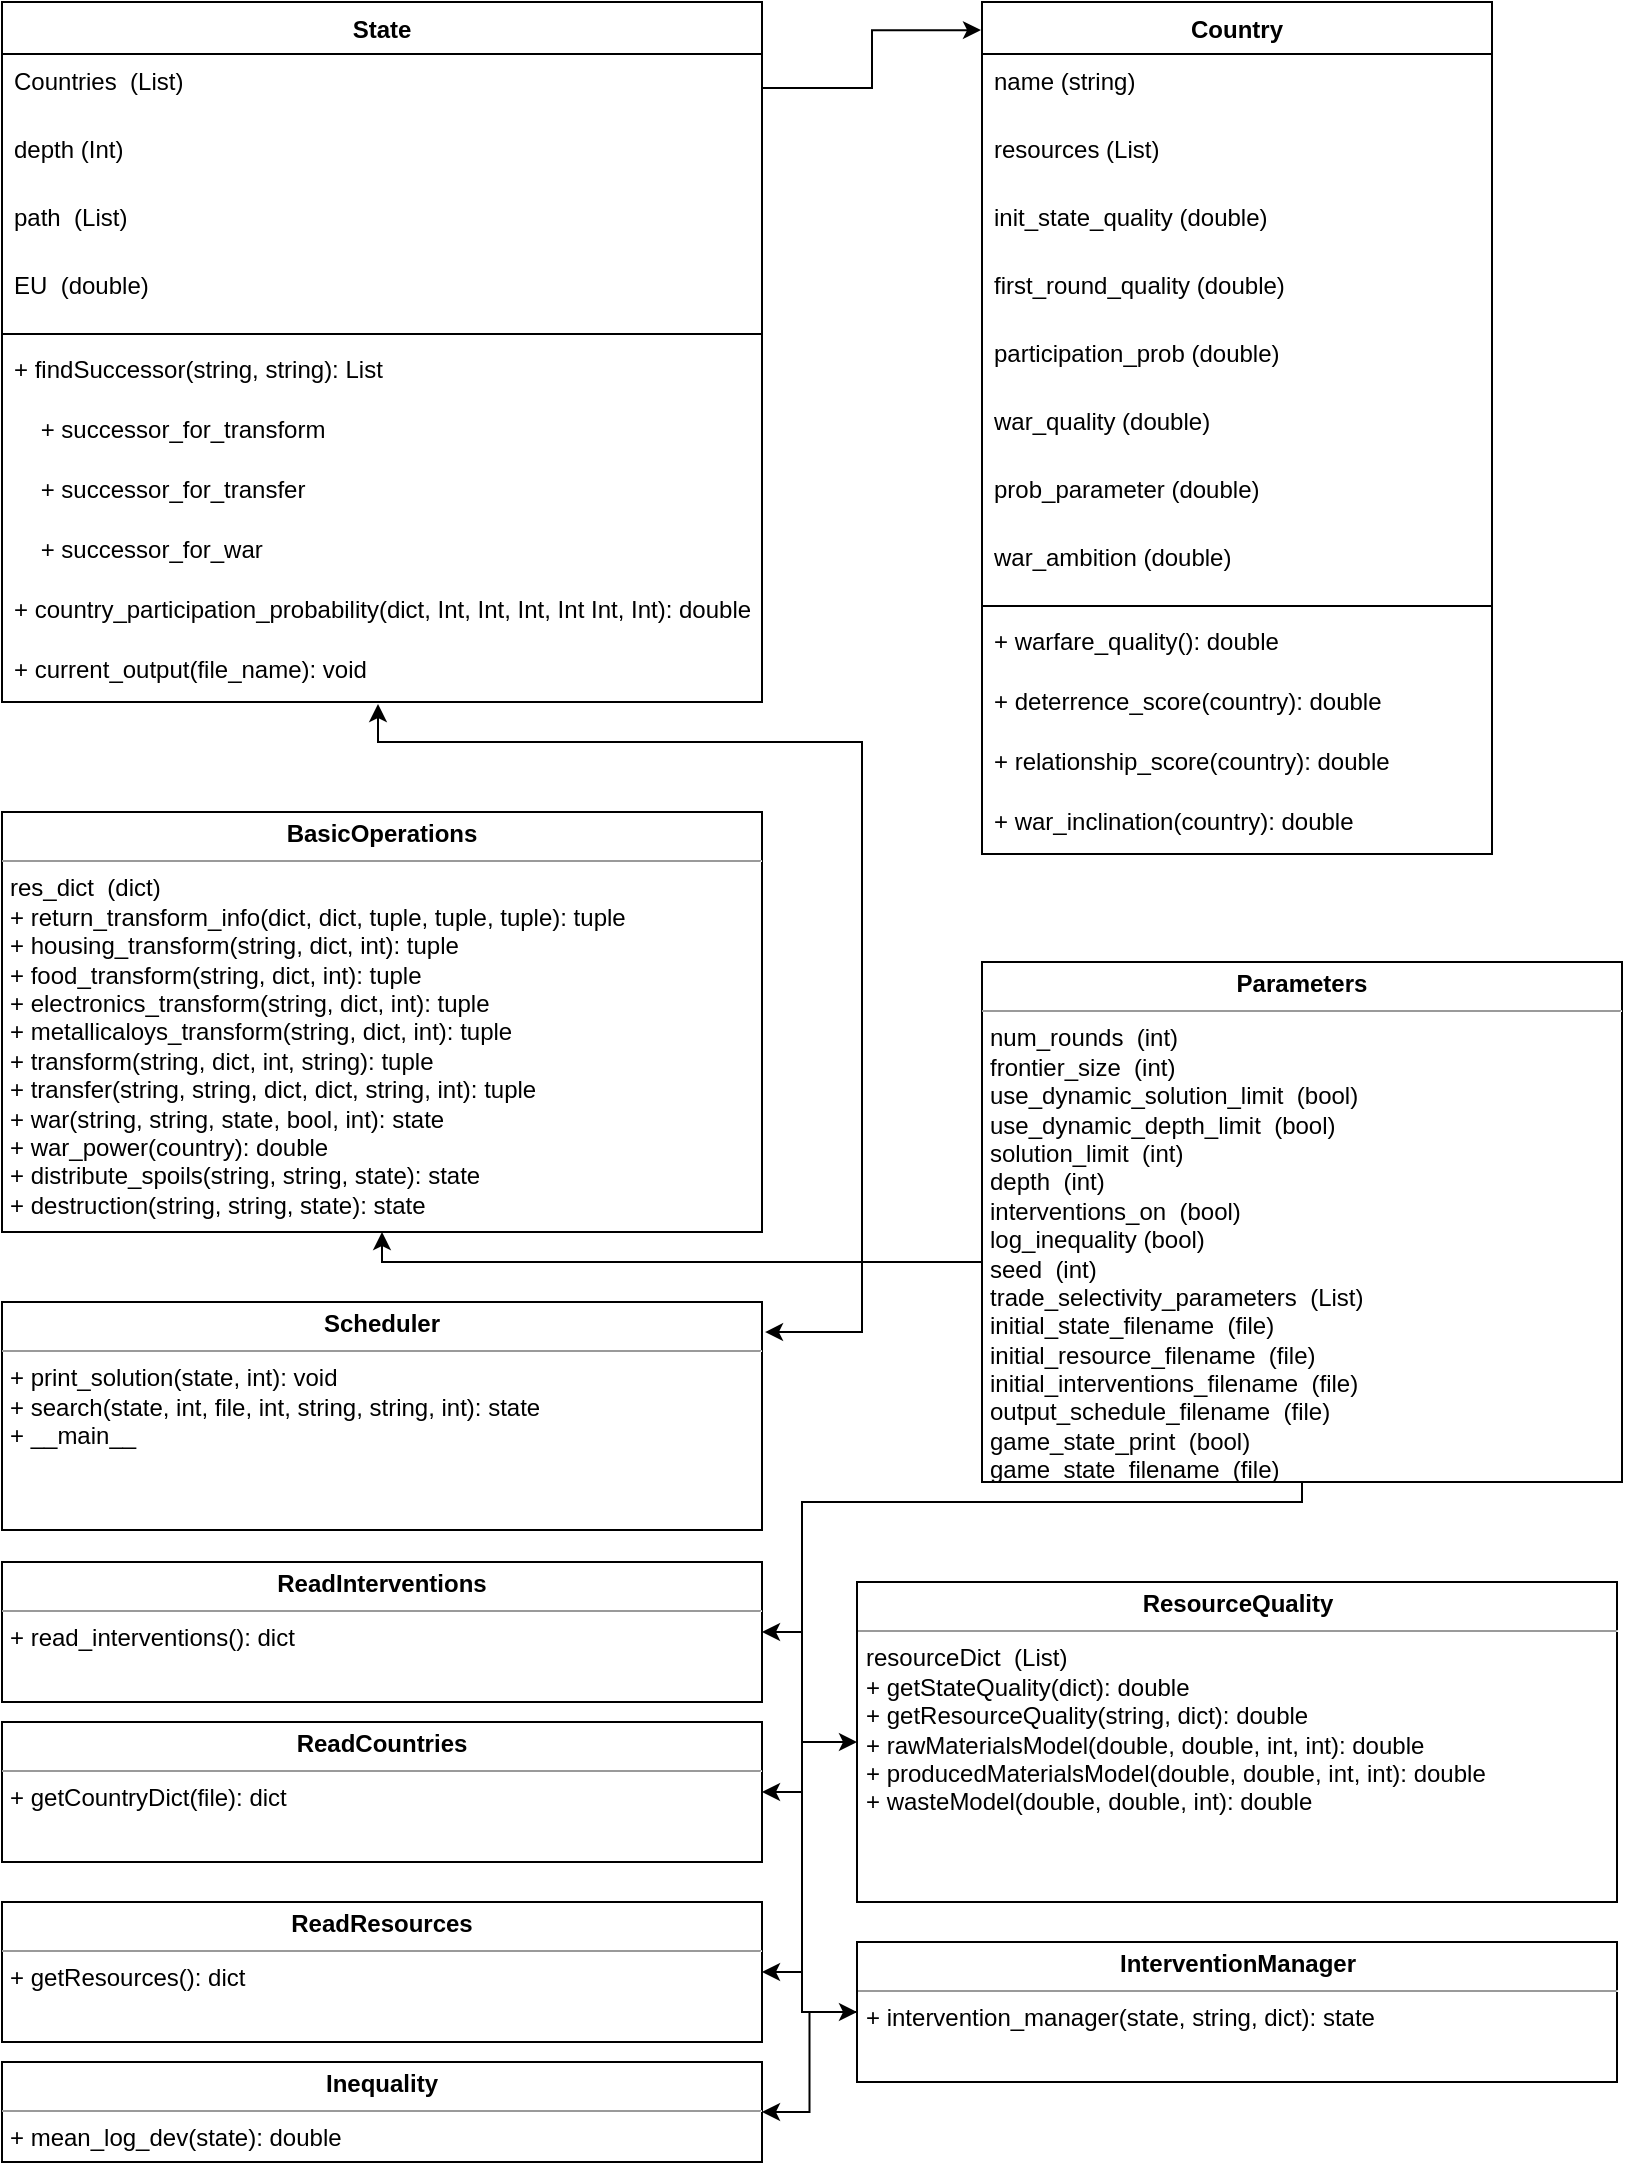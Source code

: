 <mxfile version="14.6.5" type="device"><diagram id="XNX6sKpFc9XV_RkDz53t" name="Page-1"><mxGraphModel dx="1038" dy="548" grid="1" gridSize="10" guides="1" tooltips="1" connect="1" arrows="1" fold="1" page="1" pageScale="1" pageWidth="850" pageHeight="1100" math="0" shadow="0"><root><mxCell id="0"/><mxCell id="1" parent="0"/><mxCell id="oIrCflXBPbQGdqzykiM1-1" value="State" style="swimlane;fontStyle=1;align=center;verticalAlign=top;childLayout=stackLayout;horizontal=1;startSize=26;horizontalStack=0;resizeParent=1;resizeParentMax=0;resizeLast=0;collapsible=1;marginBottom=0;" vertex="1" parent="1"><mxGeometry x="10" width="380" height="350" as="geometry"/></mxCell><mxCell id="oIrCflXBPbQGdqzykiM1-2" value="Countries  (List)" style="text;strokeColor=none;fillColor=none;align=left;verticalAlign=top;spacingLeft=4;spacingRight=4;overflow=hidden;rotatable=0;points=[[0,0.5],[1,0.5]];portConstraint=eastwest;" vertex="1" parent="oIrCflXBPbQGdqzykiM1-1"><mxGeometry y="26" width="380" height="34" as="geometry"/></mxCell><mxCell id="oIrCflXBPbQGdqzykiM1-3" value="depth (Int)" style="text;strokeColor=none;fillColor=none;align=left;verticalAlign=top;spacingLeft=4;spacingRight=4;overflow=hidden;rotatable=0;points=[[0,0.5],[1,0.5]];portConstraint=eastwest;" vertex="1" parent="oIrCflXBPbQGdqzykiM1-1"><mxGeometry y="60" width="380" height="34" as="geometry"/></mxCell><mxCell id="oIrCflXBPbQGdqzykiM1-4" value="path  (List)" style="text;strokeColor=none;fillColor=none;align=left;verticalAlign=top;spacingLeft=4;spacingRight=4;overflow=hidden;rotatable=0;points=[[0,0.5],[1,0.5]];portConstraint=eastwest;" vertex="1" parent="oIrCflXBPbQGdqzykiM1-1"><mxGeometry y="94" width="380" height="34" as="geometry"/></mxCell><mxCell id="oIrCflXBPbQGdqzykiM1-5" value="EU  (double)" style="text;strokeColor=none;fillColor=none;align=left;verticalAlign=top;spacingLeft=4;spacingRight=4;overflow=hidden;rotatable=0;points=[[0,0.5],[1,0.5]];portConstraint=eastwest;" vertex="1" parent="oIrCflXBPbQGdqzykiM1-1"><mxGeometry y="128" width="380" height="34" as="geometry"/></mxCell><mxCell id="oIrCflXBPbQGdqzykiM1-6" value="" style="line;strokeWidth=1;fillColor=none;align=left;verticalAlign=middle;spacingTop=-1;spacingLeft=3;spacingRight=3;rotatable=0;labelPosition=right;points=[];portConstraint=eastwest;" vertex="1" parent="oIrCflXBPbQGdqzykiM1-1"><mxGeometry y="162" width="380" height="8" as="geometry"/></mxCell><mxCell id="oIrCflXBPbQGdqzykiM1-7" value="+ findSuccessor(string, string): List" style="text;strokeColor=none;fillColor=none;align=left;verticalAlign=top;spacingLeft=4;spacingRight=4;overflow=hidden;rotatable=0;points=[[0,0.5],[1,0.5]];portConstraint=eastwest;" vertex="1" parent="oIrCflXBPbQGdqzykiM1-1"><mxGeometry y="170" width="380" height="30" as="geometry"/></mxCell><mxCell id="oIrCflXBPbQGdqzykiM1-8" value="    + successor_for_transform" style="text;strokeColor=none;fillColor=none;align=left;verticalAlign=top;spacingLeft=4;spacingRight=4;overflow=hidden;rotatable=0;points=[[0,0.5],[1,0.5]];portConstraint=eastwest;" vertex="1" parent="oIrCflXBPbQGdqzykiM1-1"><mxGeometry y="200" width="380" height="30" as="geometry"/></mxCell><mxCell id="oIrCflXBPbQGdqzykiM1-9" value="    + successor_for_transfer" style="text;strokeColor=none;fillColor=none;align=left;verticalAlign=top;spacingLeft=4;spacingRight=4;overflow=hidden;rotatable=0;points=[[0,0.5],[1,0.5]];portConstraint=eastwest;" vertex="1" parent="oIrCflXBPbQGdqzykiM1-1"><mxGeometry y="230" width="380" height="30" as="geometry"/></mxCell><mxCell id="oIrCflXBPbQGdqzykiM1-10" value="    + successor_for_war" style="text;strokeColor=none;fillColor=none;align=left;verticalAlign=top;spacingLeft=4;spacingRight=4;overflow=hidden;rotatable=0;points=[[0,0.5],[1,0.5]];portConstraint=eastwest;" vertex="1" parent="oIrCflXBPbQGdqzykiM1-1"><mxGeometry y="260" width="380" height="30" as="geometry"/></mxCell><mxCell id="oIrCflXBPbQGdqzykiM1-11" value="+ country_participation_probability(dict, Int, Int, Int, Int Int, Int): double" style="text;strokeColor=none;fillColor=none;align=left;verticalAlign=top;spacingLeft=4;spacingRight=4;overflow=hidden;rotatable=0;points=[[0,0.5],[1,0.5]];portConstraint=eastwest;" vertex="1" parent="oIrCflXBPbQGdqzykiM1-1"><mxGeometry y="290" width="380" height="30" as="geometry"/></mxCell><mxCell id="oIrCflXBPbQGdqzykiM1-12" value="+ current_output(file_name): void" style="text;strokeColor=none;fillColor=none;align=left;verticalAlign=top;spacingLeft=4;spacingRight=4;overflow=hidden;rotatable=0;points=[[0,0.5],[1,0.5]];portConstraint=eastwest;" vertex="1" parent="oIrCflXBPbQGdqzykiM1-1"><mxGeometry y="320" width="380" height="30" as="geometry"/></mxCell><mxCell id="oIrCflXBPbQGdqzykiM1-13" value="Country" style="swimlane;fontStyle=1;align=center;verticalAlign=top;childLayout=stackLayout;horizontal=1;startSize=26;horizontalStack=0;resizeParent=1;resizeParentMax=0;resizeLast=0;collapsible=1;marginBottom=0;" vertex="1" parent="1"><mxGeometry x="500" width="255" height="426" as="geometry"/></mxCell><mxCell id="oIrCflXBPbQGdqzykiM1-14" value="name (string)" style="text;strokeColor=none;fillColor=none;align=left;verticalAlign=top;spacingLeft=4;spacingRight=4;overflow=hidden;rotatable=0;points=[[0,0.5],[1,0.5]];portConstraint=eastwest;" vertex="1" parent="oIrCflXBPbQGdqzykiM1-13"><mxGeometry y="26" width="255" height="34" as="geometry"/></mxCell><mxCell id="oIrCflXBPbQGdqzykiM1-15" value="resources (List)" style="text;strokeColor=none;fillColor=none;align=left;verticalAlign=top;spacingLeft=4;spacingRight=4;overflow=hidden;rotatable=0;points=[[0,0.5],[1,0.5]];portConstraint=eastwest;" vertex="1" parent="oIrCflXBPbQGdqzykiM1-13"><mxGeometry y="60" width="255" height="34" as="geometry"/></mxCell><mxCell id="oIrCflXBPbQGdqzykiM1-16" value="init_state_quality (double)" style="text;strokeColor=none;fillColor=none;align=left;verticalAlign=top;spacingLeft=4;spacingRight=4;overflow=hidden;rotatable=0;points=[[0,0.5],[1,0.5]];portConstraint=eastwest;" vertex="1" parent="oIrCflXBPbQGdqzykiM1-13"><mxGeometry y="94" width="255" height="34" as="geometry"/></mxCell><mxCell id="oIrCflXBPbQGdqzykiM1-17" value="first_round_quality (double)" style="text;strokeColor=none;fillColor=none;align=left;verticalAlign=top;spacingLeft=4;spacingRight=4;overflow=hidden;rotatable=0;points=[[0,0.5],[1,0.5]];portConstraint=eastwest;" vertex="1" parent="oIrCflXBPbQGdqzykiM1-13"><mxGeometry y="128" width="255" height="34" as="geometry"/></mxCell><mxCell id="oIrCflXBPbQGdqzykiM1-18" value="participation_prob (double)" style="text;strokeColor=none;fillColor=none;align=left;verticalAlign=top;spacingLeft=4;spacingRight=4;overflow=hidden;rotatable=0;points=[[0,0.5],[1,0.5]];portConstraint=eastwest;" vertex="1" parent="oIrCflXBPbQGdqzykiM1-13"><mxGeometry y="162" width="255" height="34" as="geometry"/></mxCell><mxCell id="oIrCflXBPbQGdqzykiM1-19" value="war_quality (double)" style="text;strokeColor=none;fillColor=none;align=left;verticalAlign=top;spacingLeft=4;spacingRight=4;overflow=hidden;rotatable=0;points=[[0,0.5],[1,0.5]];portConstraint=eastwest;" vertex="1" parent="oIrCflXBPbQGdqzykiM1-13"><mxGeometry y="196" width="255" height="34" as="geometry"/></mxCell><mxCell id="oIrCflXBPbQGdqzykiM1-20" value="prob_parameter (double)" style="text;strokeColor=none;fillColor=none;align=left;verticalAlign=top;spacingLeft=4;spacingRight=4;overflow=hidden;rotatable=0;points=[[0,0.5],[1,0.5]];portConstraint=eastwest;" vertex="1" parent="oIrCflXBPbQGdqzykiM1-13"><mxGeometry y="230" width="255" height="34" as="geometry"/></mxCell><mxCell id="oIrCflXBPbQGdqzykiM1-21" value="war_ambition (double)" style="text;strokeColor=none;fillColor=none;align=left;verticalAlign=top;spacingLeft=4;spacingRight=4;overflow=hidden;rotatable=0;points=[[0,0.5],[1,0.5]];portConstraint=eastwest;" vertex="1" parent="oIrCflXBPbQGdqzykiM1-13"><mxGeometry y="264" width="255" height="34" as="geometry"/></mxCell><mxCell id="oIrCflXBPbQGdqzykiM1-22" value="" style="line;strokeWidth=1;fillColor=none;align=left;verticalAlign=middle;spacingTop=-1;spacingLeft=3;spacingRight=3;rotatable=0;labelPosition=right;points=[];portConstraint=eastwest;" vertex="1" parent="oIrCflXBPbQGdqzykiM1-13"><mxGeometry y="298" width="255" height="8" as="geometry"/></mxCell><mxCell id="oIrCflXBPbQGdqzykiM1-23" value="+ warfare_quality(): double" style="text;strokeColor=none;fillColor=none;align=left;verticalAlign=top;spacingLeft=4;spacingRight=4;overflow=hidden;rotatable=0;points=[[0,0.5],[1,0.5]];portConstraint=eastwest;" vertex="1" parent="oIrCflXBPbQGdqzykiM1-13"><mxGeometry y="306" width="255" height="30" as="geometry"/></mxCell><mxCell id="oIrCflXBPbQGdqzykiM1-24" value="+ deterrence_score(country): double " style="text;strokeColor=none;fillColor=none;align=left;verticalAlign=top;spacingLeft=4;spacingRight=4;overflow=hidden;rotatable=0;points=[[0,0.5],[1,0.5]];portConstraint=eastwest;" vertex="1" parent="oIrCflXBPbQGdqzykiM1-13"><mxGeometry y="336" width="255" height="30" as="geometry"/></mxCell><mxCell id="oIrCflXBPbQGdqzykiM1-25" value="+ relationship_score(country): double" style="text;strokeColor=none;fillColor=none;align=left;verticalAlign=top;spacingLeft=4;spacingRight=4;overflow=hidden;rotatable=0;points=[[0,0.5],[1,0.5]];portConstraint=eastwest;" vertex="1" parent="oIrCflXBPbQGdqzykiM1-13"><mxGeometry y="366" width="255" height="30" as="geometry"/></mxCell><mxCell id="oIrCflXBPbQGdqzykiM1-26" value="+ war_inclination(country): double" style="text;strokeColor=none;fillColor=none;align=left;verticalAlign=top;spacingLeft=4;spacingRight=4;overflow=hidden;rotatable=0;points=[[0,0.5],[1,0.5]];portConstraint=eastwest;" vertex="1" parent="oIrCflXBPbQGdqzykiM1-13"><mxGeometry y="396" width="255" height="30" as="geometry"/></mxCell><mxCell id="oIrCflXBPbQGdqzykiM1-27" style="edgeStyle=orthogonalEdgeStyle;rounded=0;orthogonalLoop=1;jettySize=auto;html=1;entryX=-0.002;entryY=0.033;entryDx=0;entryDy=0;entryPerimeter=0;" edge="1" parent="1" source="oIrCflXBPbQGdqzykiM1-2" target="oIrCflXBPbQGdqzykiM1-13"><mxGeometry relative="1" as="geometry"/></mxCell><mxCell id="oIrCflXBPbQGdqzykiM1-28" value="&lt;p style=&quot;margin: 0px ; margin-top: 4px ; text-align: center&quot;&gt;&lt;b&gt;Scheduler&lt;/b&gt;&lt;/p&gt;&lt;hr size=&quot;1&quot;&gt;&lt;p style=&quot;margin: 0px ; margin-left: 4px&quot;&gt;&lt;span&gt;+ print_solution(state, int): void&lt;/span&gt;&lt;br&gt;&lt;/p&gt;&lt;p style=&quot;margin: 0px ; margin-left: 4px&quot;&gt;+ search(state, int, file, int, string, string, int): state&lt;/p&gt;&lt;p style=&quot;margin: 0px ; margin-left: 4px&quot;&gt;+ __main__&lt;/p&gt;" style="verticalAlign=top;align=left;overflow=fill;fontSize=12;fontFamily=Helvetica;html=1;" vertex="1" parent="1"><mxGeometry x="10" y="650" width="380" height="114" as="geometry"/></mxCell><mxCell id="oIrCflXBPbQGdqzykiM1-29" value="&lt;p style=&quot;margin: 0px ; margin-top: 4px ; text-align: center&quot;&gt;&lt;b&gt;ReadInterventions&lt;/b&gt;&lt;/p&gt;&lt;hr size=&quot;1&quot;&gt;&lt;p style=&quot;margin: 0px ; margin-left: 4px&quot;&gt;&lt;span&gt;+ read_interventions(): dict&lt;/span&gt;&lt;/p&gt;" style="verticalAlign=top;align=left;overflow=fill;fontSize=12;fontFamily=Helvetica;html=1;" vertex="1" parent="1"><mxGeometry x="10" y="780" width="380" height="70" as="geometry"/></mxCell><mxCell id="oIrCflXBPbQGdqzykiM1-30" value="&lt;p style=&quot;margin: 0px ; margin-top: 4px ; text-align: center&quot;&gt;&lt;b&gt;ReadCountries&lt;/b&gt;&lt;/p&gt;&lt;hr size=&quot;1&quot;&gt;&lt;p style=&quot;margin: 0px ; margin-left: 4px&quot;&gt;&lt;span&gt;+ getCountryDict(file): dict&lt;/span&gt;&lt;/p&gt;" style="verticalAlign=top;align=left;overflow=fill;fontSize=12;fontFamily=Helvetica;html=1;" vertex="1" parent="1"><mxGeometry x="10" y="860" width="380" height="70" as="geometry"/></mxCell><mxCell id="oIrCflXBPbQGdqzykiM1-31" value="&lt;p style=&quot;margin: 0px ; margin-top: 4px ; text-align: center&quot;&gt;&lt;b&gt;ReadResources&lt;/b&gt;&lt;br&gt;&lt;/p&gt;&lt;hr size=&quot;1&quot;&gt;&lt;p style=&quot;margin: 0px ; margin-left: 4px&quot;&gt;&lt;span&gt;+ getResources(): dict&lt;/span&gt;&lt;/p&gt;" style="verticalAlign=top;align=left;overflow=fill;fontSize=12;fontFamily=Helvetica;html=1;" vertex="1" parent="1"><mxGeometry x="10" y="950" width="380" height="70" as="geometry"/></mxCell><mxCell id="oIrCflXBPbQGdqzykiM1-32" value="&lt;p style=&quot;margin: 0px ; margin-top: 4px ; text-align: center&quot;&gt;&lt;b&gt;ResourceQuality&lt;/b&gt;&lt;br&gt;&lt;/p&gt;&lt;hr size=&quot;1&quot;&gt;&lt;p style=&quot;margin: 0px ; margin-left: 4px&quot;&gt;&lt;span&gt;resourceDict&amp;nbsp; (List)&lt;/span&gt;&lt;/p&gt;&lt;p style=&quot;margin: 0px ; margin-left: 4px&quot;&gt;&lt;span&gt;+ getStateQuality(dict): double&lt;/span&gt;&lt;/p&gt;&lt;p style=&quot;margin: 0px ; margin-left: 4px&quot;&gt;&lt;span&gt;+ getResourceQuality(string, dict): double&lt;/span&gt;&lt;/p&gt;&lt;p style=&quot;margin: 0px ; margin-left: 4px&quot;&gt;&lt;span&gt;+ rawMaterialsModel(double, double, int, int): double&lt;/span&gt;&lt;/p&gt;&lt;p style=&quot;margin: 0px ; margin-left: 4px&quot;&gt;&lt;span&gt;+ producedMaterialsModel(double, double, int, int): double&lt;/span&gt;&lt;/p&gt;&lt;p style=&quot;margin: 0px ; margin-left: 4px&quot;&gt;&lt;span&gt;+ wasteModel(double, double, int): double&lt;/span&gt;&lt;/p&gt;" style="verticalAlign=top;align=left;overflow=fill;fontSize=12;fontFamily=Helvetica;html=1;" vertex="1" parent="1"><mxGeometry x="437.5" y="790" width="380" height="160" as="geometry"/></mxCell><mxCell id="oIrCflXBPbQGdqzykiM1-33" style="edgeStyle=orthogonalEdgeStyle;rounded=0;orthogonalLoop=1;jettySize=auto;html=1;entryX=1;entryY=0.5;entryDx=0;entryDy=0;" edge="1" parent="1" source="oIrCflXBPbQGdqzykiM1-34" target="oIrCflXBPbQGdqzykiM1-45"><mxGeometry relative="1" as="geometry"/></mxCell><mxCell id="oIrCflXBPbQGdqzykiM1-34" value="&lt;p style=&quot;margin: 0px ; margin-top: 4px ; text-align: center&quot;&gt;&lt;b&gt;InterventionManager&lt;/b&gt;&lt;br&gt;&lt;/p&gt;&lt;hr size=&quot;1&quot;&gt;&lt;p style=&quot;margin: 0px ; margin-left: 4px&quot;&gt;&lt;span&gt;+ intervention_manager(state, string, dict): state&lt;/span&gt;&lt;/p&gt;" style="verticalAlign=top;align=left;overflow=fill;fontSize=12;fontFamily=Helvetica;html=1;" vertex="1" parent="1"><mxGeometry x="437.5" y="970" width="380" height="70" as="geometry"/></mxCell><mxCell id="oIrCflXBPbQGdqzykiM1-35" value="&lt;p style=&quot;margin: 0px ; margin-top: 4px ; text-align: center&quot;&gt;&lt;b&gt;BasicOperations&lt;/b&gt;&lt;br&gt;&lt;/p&gt;&lt;hr size=&quot;1&quot;&gt;&lt;p style=&quot;margin: 0px ; margin-left: 4px&quot;&gt;&lt;span&gt;res_dict&amp;nbsp; (dict)&lt;/span&gt;&lt;/p&gt;&lt;p style=&quot;margin: 0px ; margin-left: 4px&quot;&gt;&lt;span&gt;+ return_transform_info(dict, dict, tuple, tuple, tuple): tuple&lt;/span&gt;&lt;/p&gt;&lt;p style=&quot;margin: 0px ; margin-left: 4px&quot;&gt;&lt;span&gt;+ housing_transform(string, dict, int): tuple&lt;/span&gt;&lt;/p&gt;&lt;p style=&quot;margin: 0px ; margin-left: 4px&quot;&gt;+ food_transform(string, dict, int): tuple&lt;br&gt;&lt;/p&gt;&lt;p style=&quot;margin: 0px ; margin-left: 4px&quot;&gt;+ electronics_transform(string, dict, int): tuple&lt;br&gt;&lt;/p&gt;&lt;p style=&quot;margin: 0px ; margin-left: 4px&quot;&gt;+ metallicaloys_transform(string, dict, int): tuple&lt;br&gt;&lt;/p&gt;&lt;p style=&quot;margin: 0px ; margin-left: 4px&quot;&gt;+ transform(string, dict, int, string): tuple&lt;br&gt;&lt;/p&gt;&lt;p style=&quot;margin: 0px ; margin-left: 4px&quot;&gt;+ transfer(string, string, dict, dict, string, int): tuple&lt;/p&gt;&lt;p style=&quot;margin: 0px ; margin-left: 4px&quot;&gt;+ war(string, string, state, bool, int): state&lt;/p&gt;&lt;p style=&quot;margin: 0px ; margin-left: 4px&quot;&gt;+ war_power(country): double&lt;/p&gt;&lt;p style=&quot;margin: 0px ; margin-left: 4px&quot;&gt;+ distribute_spoils(string, string, state): state&lt;/p&gt;&lt;p style=&quot;margin: 0px ; margin-left: 4px&quot;&gt;+ destruction(string, string, state): state&lt;/p&gt;" style="verticalAlign=top;align=left;overflow=fill;fontSize=12;fontFamily=Helvetica;html=1;" vertex="1" parent="1"><mxGeometry x="10" y="405" width="380" height="210" as="geometry"/></mxCell><mxCell id="oIrCflXBPbQGdqzykiM1-36" style="edgeStyle=orthogonalEdgeStyle;rounded=0;orthogonalLoop=1;jettySize=auto;html=1;" edge="1" parent="1" source="oIrCflXBPbQGdqzykiM1-44"><mxGeometry relative="1" as="geometry"><mxPoint x="198" y="351" as="targetPoint"/><Array as="points"><mxPoint x="440" y="630"/><mxPoint x="440" y="370"/><mxPoint x="198" y="370"/></Array></mxGeometry></mxCell><mxCell id="oIrCflXBPbQGdqzykiM1-37" style="edgeStyle=orthogonalEdgeStyle;rounded=0;orthogonalLoop=1;jettySize=auto;html=1;entryX=0.5;entryY=1;entryDx=0;entryDy=0;" edge="1" parent="1" source="oIrCflXBPbQGdqzykiM1-44" target="oIrCflXBPbQGdqzykiM1-35"><mxGeometry relative="1" as="geometry"><mxPoint x="350" y="640" as="targetPoint"/><Array as="points"><mxPoint x="200" y="630"/></Array></mxGeometry></mxCell><mxCell id="oIrCflXBPbQGdqzykiM1-38" style="edgeStyle=orthogonalEdgeStyle;rounded=0;orthogonalLoop=1;jettySize=auto;html=1;entryX=1.004;entryY=0.132;entryDx=0;entryDy=0;entryPerimeter=0;" edge="1" parent="1" source="oIrCflXBPbQGdqzykiM1-44" target="oIrCflXBPbQGdqzykiM1-28"><mxGeometry relative="1" as="geometry"><Array as="points"><mxPoint x="440" y="630"/><mxPoint x="440" y="665"/></Array></mxGeometry></mxCell><mxCell id="oIrCflXBPbQGdqzykiM1-39" style="edgeStyle=orthogonalEdgeStyle;rounded=0;orthogonalLoop=1;jettySize=auto;html=1;entryX=1;entryY=0.5;entryDx=0;entryDy=0;" edge="1" parent="1" source="oIrCflXBPbQGdqzykiM1-44" target="oIrCflXBPbQGdqzykiM1-29"><mxGeometry relative="1" as="geometry"><mxPoint x="420" y="780" as="targetPoint"/><Array as="points"><mxPoint x="660" y="750"/><mxPoint x="410" y="750"/><mxPoint x="410" y="815"/></Array></mxGeometry></mxCell><mxCell id="oIrCflXBPbQGdqzykiM1-40" style="edgeStyle=orthogonalEdgeStyle;rounded=0;orthogonalLoop=1;jettySize=auto;html=1;entryX=1;entryY=0.5;entryDx=0;entryDy=0;" edge="1" parent="1" source="oIrCflXBPbQGdqzykiM1-44" target="oIrCflXBPbQGdqzykiM1-30"><mxGeometry relative="1" as="geometry"><Array as="points"><mxPoint x="660" y="750"/><mxPoint x="410" y="750"/><mxPoint x="410" y="895"/></Array></mxGeometry></mxCell><mxCell id="oIrCflXBPbQGdqzykiM1-41" style="edgeStyle=orthogonalEdgeStyle;rounded=0;orthogonalLoop=1;jettySize=auto;html=1;entryX=1;entryY=0.5;entryDx=0;entryDy=0;" edge="1" parent="1" source="oIrCflXBPbQGdqzykiM1-44" target="oIrCflXBPbQGdqzykiM1-31"><mxGeometry relative="1" as="geometry"><Array as="points"><mxPoint x="660" y="750"/><mxPoint x="410" y="750"/><mxPoint x="410" y="985"/></Array></mxGeometry></mxCell><mxCell id="oIrCflXBPbQGdqzykiM1-42" style="edgeStyle=orthogonalEdgeStyle;rounded=0;orthogonalLoop=1;jettySize=auto;html=1;entryX=0;entryY=0.5;entryDx=0;entryDy=0;" edge="1" parent="1" source="oIrCflXBPbQGdqzykiM1-44" target="oIrCflXBPbQGdqzykiM1-32"><mxGeometry relative="1" as="geometry"><Array as="points"><mxPoint x="660" y="750"/><mxPoint x="410" y="750"/><mxPoint x="410" y="870"/></Array></mxGeometry></mxCell><mxCell id="oIrCflXBPbQGdqzykiM1-43" style="edgeStyle=orthogonalEdgeStyle;rounded=0;orthogonalLoop=1;jettySize=auto;html=1;entryX=0;entryY=0.5;entryDx=0;entryDy=0;" edge="1" parent="1" source="oIrCflXBPbQGdqzykiM1-44" target="oIrCflXBPbQGdqzykiM1-34"><mxGeometry relative="1" as="geometry"><Array as="points"><mxPoint x="660" y="750"/><mxPoint x="410" y="750"/><mxPoint x="410" y="1005"/></Array></mxGeometry></mxCell><mxCell id="oIrCflXBPbQGdqzykiM1-44" value="&lt;p style=&quot;margin: 0px ; margin-top: 4px ; text-align: center&quot;&gt;&lt;b&gt;Parameters&lt;/b&gt;&lt;/p&gt;&lt;hr size=&quot;1&quot;&gt;&lt;p style=&quot;margin: 0px ; margin-left: 4px&quot;&gt;num_rounds&amp;nbsp; (int)&lt;/p&gt;&lt;p style=&quot;margin: 0px ; margin-left: 4px&quot;&gt;frontier_size&amp;nbsp; (int)&lt;/p&gt;&lt;p style=&quot;margin: 0px ; margin-left: 4px&quot;&gt;use_dynamic_solution_limit&amp;nbsp; (bool)&lt;/p&gt;&lt;p style=&quot;margin: 0px ; margin-left: 4px&quot;&gt;use_dynamic_depth_limit&amp;nbsp; (bool)&lt;/p&gt;&lt;p style=&quot;margin: 0px ; margin-left: 4px&quot;&gt;solution_limit&amp;nbsp; (int)&lt;/p&gt;&lt;p style=&quot;margin: 0px ; margin-left: 4px&quot;&gt;depth&amp;nbsp; (int)&lt;/p&gt;&lt;p style=&quot;margin: 0px ; margin-left: 4px&quot;&gt;interventions_on&amp;nbsp; (bool)&lt;/p&gt;&lt;p style=&quot;margin: 0px ; margin-left: 4px&quot;&gt;log_inequality (bool)&lt;/p&gt;&lt;p style=&quot;margin: 0px ; margin-left: 4px&quot;&gt;seed&amp;nbsp; (int)&lt;/p&gt;&lt;p style=&quot;margin: 0px ; margin-left: 4px&quot;&gt;trade_selectivity_parameters&amp;nbsp; (List)&lt;/p&gt;&lt;p style=&quot;margin: 0px ; margin-left: 4px&quot;&gt;initial_state_filename&amp;nbsp; (file)&lt;/p&gt;&lt;p style=&quot;margin: 0px ; margin-left: 4px&quot;&gt;initial_resource_filename&amp;nbsp; (file)&lt;/p&gt;&lt;p style=&quot;margin: 0px ; margin-left: 4px&quot;&gt;initial_interventions_filename&amp;nbsp; (file)&lt;/p&gt;&lt;p style=&quot;margin: 0px ; margin-left: 4px&quot;&gt;output_schedule_filename&amp;nbsp; (file)&lt;/p&gt;&lt;p style=&quot;margin: 0px ; margin-left: 4px&quot;&gt;game_state_print&amp;nbsp; (bool)&lt;/p&gt;&lt;p style=&quot;margin: 0px ; margin-left: 4px&quot;&gt;game_state_filename&amp;nbsp; (file)&lt;/p&gt;" style="verticalAlign=top;align=left;overflow=fill;fontSize=12;fontFamily=Helvetica;html=1;" vertex="1" parent="1"><mxGeometry x="500" y="480" width="320" height="260" as="geometry"/></mxCell><mxCell id="oIrCflXBPbQGdqzykiM1-45" value="&lt;p style=&quot;margin: 0px ; margin-top: 4px ; text-align: center&quot;&gt;&lt;b&gt;Inequality&lt;/b&gt;&lt;br&gt;&lt;/p&gt;&lt;hr size=&quot;1&quot;&gt;&lt;p style=&quot;margin: 0px ; margin-left: 4px&quot;&gt;&lt;span&gt;+ mean_log_dev(state): double&lt;/span&gt;&lt;/p&gt;" style="verticalAlign=top;align=left;overflow=fill;fontSize=12;fontFamily=Helvetica;html=1;" vertex="1" parent="1"><mxGeometry x="10" y="1030" width="380" height="50" as="geometry"/></mxCell></root></mxGraphModel></diagram></mxfile>
